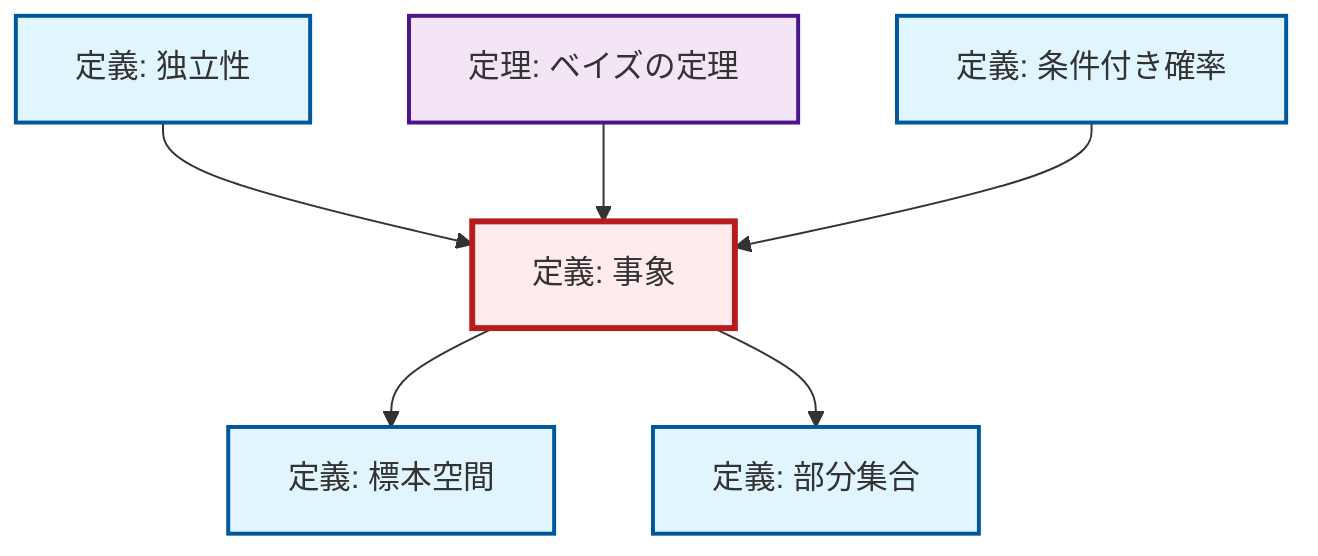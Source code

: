 graph TD
    classDef definition fill:#e1f5fe,stroke:#01579b,stroke-width:2px
    classDef theorem fill:#f3e5f5,stroke:#4a148c,stroke-width:2px
    classDef axiom fill:#fff3e0,stroke:#e65100,stroke-width:2px
    classDef example fill:#e8f5e9,stroke:#1b5e20,stroke-width:2px
    classDef current fill:#ffebee,stroke:#b71c1c,stroke-width:3px
    def-event["定義: 事象"]:::definition
    def-independence["定義: 独立性"]:::definition
    def-subset["定義: 部分集合"]:::definition
    def-sample-space["定義: 標本空間"]:::definition
    thm-bayes["定理: ベイズの定理"]:::theorem
    def-conditional-probability["定義: 条件付き確率"]:::definition
    def-independence --> def-event
    thm-bayes --> def-event
    def-event --> def-sample-space
    def-event --> def-subset
    def-conditional-probability --> def-event
    class def-event current